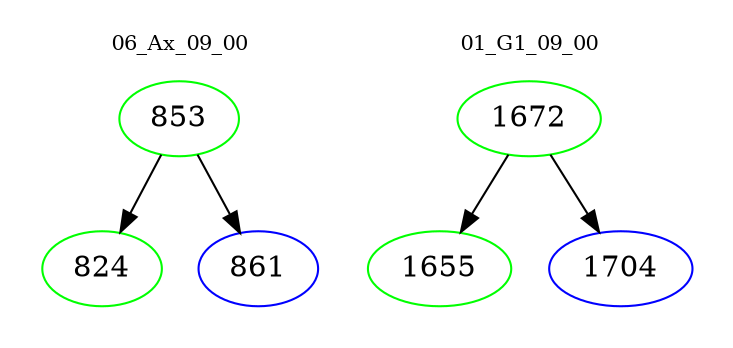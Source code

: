 digraph{
subgraph cluster_0 {
color = white
label = "06_Ax_09_00";
fontsize=10;
T0_853 [label="853", color="green"]
T0_853 -> T0_824 [color="black"]
T0_824 [label="824", color="green"]
T0_853 -> T0_861 [color="black"]
T0_861 [label="861", color="blue"]
}
subgraph cluster_1 {
color = white
label = "01_G1_09_00";
fontsize=10;
T1_1672 [label="1672", color="green"]
T1_1672 -> T1_1655 [color="black"]
T1_1655 [label="1655", color="green"]
T1_1672 -> T1_1704 [color="black"]
T1_1704 [label="1704", color="blue"]
}
}
